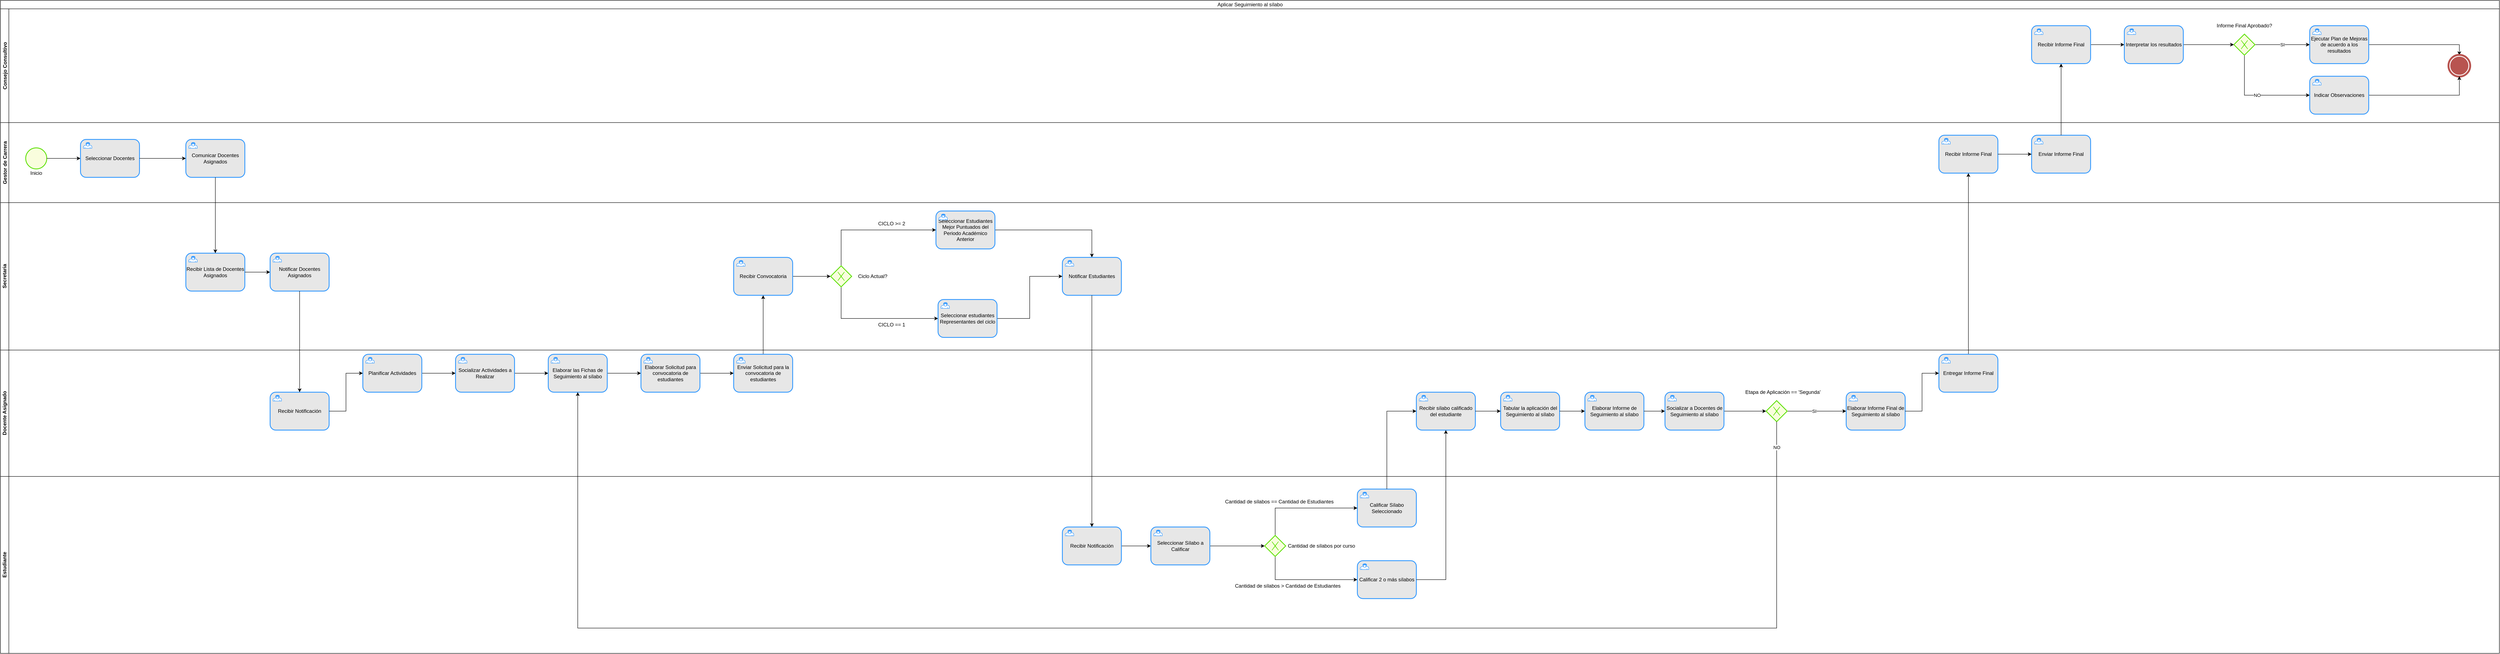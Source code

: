 <mxfile version="13.7.3" type="device"><diagram id="wMS6c1qo7de0cY_xUl5a" name="Seguimiento al sílabo y Plan de mejoras"><mxGraphModel dx="4580" dy="3570" grid="1" gridSize="10" guides="1" tooltips="1" connect="1" arrows="1" fold="1" page="1" pageScale="1" pageWidth="1100" pageHeight="850" math="0" shadow="0"><root><mxCell id="0"/><mxCell id="1" parent="0"/><mxCell id="7j1vXQ3Y-pp646SLvVlO-3" value="&lt;span style=&quot;font-weight: 400&quot;&gt;Aplicar Seguimiento al sílabo&lt;/span&gt;" style="swimlane;html=1;childLayout=stackLayout;resizeParent=1;resizeParentMax=0;horizontal=1;startSize=20;horizontalStack=0;" parent="1" vertex="1"><mxGeometry x="60" y="-40" width="5930" height="1550" as="geometry"/></mxCell><mxCell id="c_c4FFvJyuz6rl3Tw18J-2" value="Consejo Consultivo" style="swimlane;startSize=20;horizontal=0;" vertex="1" parent="7j1vXQ3Y-pp646SLvVlO-3"><mxGeometry y="20" width="5930" height="270" as="geometry"/></mxCell><mxCell id="c_c4FFvJyuz6rl3Tw18J-98" value="Informe Final Aprobado?" style="text;html=1;strokeColor=none;fillColor=none;align=center;verticalAlign=middle;whiteSpace=wrap;rounded=0;" vertex="1" parent="c_c4FFvJyuz6rl3Tw18J-2"><mxGeometry x="5250" y="30" width="150" height="20" as="geometry"/></mxCell><mxCell id="c_c4FFvJyuz6rl3Tw18J-101" value="SI" style="edgeStyle=orthogonalEdgeStyle;rounded=0;orthogonalLoop=1;jettySize=auto;html=1;" edge="1" parent="c_c4FFvJyuz6rl3Tw18J-2" source="c_c4FFvJyuz6rl3Tw18J-96" target="c_c4FFvJyuz6rl3Tw18J-99"><mxGeometry relative="1" as="geometry"/></mxCell><mxCell id="c_c4FFvJyuz6rl3Tw18J-104" value="NO" style="edgeStyle=orthogonalEdgeStyle;rounded=0;orthogonalLoop=1;jettySize=auto;html=1;entryX=0;entryY=0.5;entryDx=0;entryDy=0;" edge="1" parent="c_c4FFvJyuz6rl3Tw18J-2" source="c_c4FFvJyuz6rl3Tw18J-96" target="c_c4FFvJyuz6rl3Tw18J-102"><mxGeometry relative="1" as="geometry"><Array as="points"><mxPoint x="5325" y="205"/></Array></mxGeometry></mxCell><mxCell id="c_c4FFvJyuz6rl3Tw18J-96" value="" style="shape=mxgraph.bpmn.shape;html=1;verticalLabelPosition=bottom;labelBackgroundColor=#ffffff;verticalAlign=top;align=center;perimeter=rhombusPerimeter;background=gateway;outlineConnect=0;outline=none;symbol=exclusiveGw;strokeWidth=2;strokeColor=#60E10B;fillColor=#F9FDDD;" vertex="1" parent="c_c4FFvJyuz6rl3Tw18J-2"><mxGeometry x="5300" y="60" width="50" height="50" as="geometry"/></mxCell><mxCell id="c_c4FFvJyuz6rl3Tw18J-106" style="edgeStyle=orthogonalEdgeStyle;rounded=0;orthogonalLoop=1;jettySize=auto;html=1;entryX=0.5;entryY=0;entryDx=0;entryDy=0;" edge="1" parent="c_c4FFvJyuz6rl3Tw18J-2" source="c_c4FFvJyuz6rl3Tw18J-99" target="7j1vXQ3Y-pp646SLvVlO-154"><mxGeometry relative="1" as="geometry"><Array as="points"><mxPoint x="5835" y="85"/></Array></mxGeometry></mxCell><mxCell id="c_c4FFvJyuz6rl3Tw18J-99" value="Ejecutar Plan de Mejoras de acuerdo a los resultados" style="html=1;whiteSpace=wrap;rounded=1;dropTarget=0;strokeWidth=2;strokeColor=#3399FF;fillColor=#E7E7E7;" vertex="1" parent="c_c4FFvJyuz6rl3Tw18J-2"><mxGeometry x="5480" y="40" width="140" height="90" as="geometry"/></mxCell><mxCell id="c_c4FFvJyuz6rl3Tw18J-100" value="" style="shape=mxgraph.bpmn.user_task;html=1;outlineConnect=0;fontFamily=Helvetica;fontSize=12;fontColor=#000000;align=center;strokeColor=#3399FF;fillColor=#ffffff;" vertex="1" parent="c_c4FFvJyuz6rl3Tw18J-99"><mxGeometry width="20" height="14" relative="1" as="geometry"><mxPoint x="7" y="7" as="offset"/></mxGeometry></mxCell><mxCell id="7j1vXQ3Y-pp646SLvVlO-154" value="" style="shape=mxgraph.bpmn.shape;html=1;verticalLabelPosition=bottom;labelBackgroundColor=#ffffff;verticalAlign=top;align=center;perimeter=ellipsePerimeter;outlineConnect=0;outline=end;symbol=terminate;strokeWidth=2;strokeColor=#B85450;" parent="c_c4FFvJyuz6rl3Tw18J-2" vertex="1"><mxGeometry x="5810" y="110" width="50" height="50" as="geometry"/></mxCell><mxCell id="c_c4FFvJyuz6rl3Tw18J-107" style="edgeStyle=orthogonalEdgeStyle;rounded=0;orthogonalLoop=1;jettySize=auto;html=1;entryX=0.5;entryY=1;entryDx=0;entryDy=0;" edge="1" parent="c_c4FFvJyuz6rl3Tw18J-2" source="c_c4FFvJyuz6rl3Tw18J-102" target="7j1vXQ3Y-pp646SLvVlO-154"><mxGeometry relative="1" as="geometry"/></mxCell><mxCell id="c_c4FFvJyuz6rl3Tw18J-102" value="Indicar Observaciones" style="html=1;whiteSpace=wrap;rounded=1;dropTarget=0;strokeWidth=2;strokeColor=#3399FF;fillColor=#E7E7E7;" vertex="1" parent="c_c4FFvJyuz6rl3Tw18J-2"><mxGeometry x="5480" y="160" width="140" height="90" as="geometry"/></mxCell><mxCell id="c_c4FFvJyuz6rl3Tw18J-103" value="" style="shape=mxgraph.bpmn.user_task;html=1;outlineConnect=0;fontFamily=Helvetica;fontSize=12;fontColor=#000000;align=center;strokeColor=#3399FF;fillColor=#ffffff;" vertex="1" parent="c_c4FFvJyuz6rl3Tw18J-102"><mxGeometry width="20" height="14" relative="1" as="geometry"><mxPoint x="7" y="7" as="offset"/></mxGeometry></mxCell><mxCell id="c_c4FFvJyuz6rl3Tw18J-1" value="Gestor de Carrera" style="swimlane;startSize=20;horizontal=0;" vertex="1" parent="7j1vXQ3Y-pp646SLvVlO-3"><mxGeometry y="290" width="5930" height="190" as="geometry"/></mxCell><mxCell id="c_c4FFvJyuz6rl3Tw18J-84" value="Recibir Informe Final" style="html=1;whiteSpace=wrap;rounded=1;dropTarget=0;strokeWidth=2;strokeColor=#3399FF;fillColor=#E7E7E7;" vertex="1" parent="c_c4FFvJyuz6rl3Tw18J-1"><mxGeometry x="4600" y="30" width="140" height="90" as="geometry"/></mxCell><mxCell id="c_c4FFvJyuz6rl3Tw18J-85" value="" style="shape=mxgraph.bpmn.user_task;html=1;outlineConnect=0;fontFamily=Helvetica;fontSize=12;fontColor=#000000;align=center;strokeColor=#3399FF;fillColor=#ffffff;" vertex="1" parent="c_c4FFvJyuz6rl3Tw18J-84"><mxGeometry width="20" height="14" relative="1" as="geometry"><mxPoint x="7" y="7" as="offset"/></mxGeometry></mxCell><mxCell id="c_c4FFvJyuz6rl3Tw18J-87" value="Enviar Informe Final" style="html=1;whiteSpace=wrap;rounded=1;dropTarget=0;strokeWidth=2;strokeColor=#3399FF;fillColor=#E7E7E7;" vertex="1" parent="c_c4FFvJyuz6rl3Tw18J-1"><mxGeometry x="4820" y="30" width="140" height="90" as="geometry"/></mxCell><mxCell id="c_c4FFvJyuz6rl3Tw18J-88" value="" style="shape=mxgraph.bpmn.user_task;html=1;outlineConnect=0;fontFamily=Helvetica;fontSize=12;fontColor=#000000;align=center;strokeColor=#3399FF;fillColor=#ffffff;" vertex="1" parent="c_c4FFvJyuz6rl3Tw18J-87"><mxGeometry width="20" height="14" relative="1" as="geometry"><mxPoint x="7" y="7" as="offset"/></mxGeometry></mxCell><mxCell id="7j1vXQ3Y-pp646SLvVlO-85" value="Comunicar Docentes Asignados" style="html=1;whiteSpace=wrap;rounded=1;dropTarget=0;strokeWidth=2;strokeColor=#3399FF;fillColor=#E7E7E7;" parent="c_c4FFvJyuz6rl3Tw18J-1" vertex="1"><mxGeometry x="440" y="40" width="140" height="90" as="geometry"/></mxCell><mxCell id="7j1vXQ3Y-pp646SLvVlO-86" value="" style="shape=mxgraph.bpmn.user_task;html=1;outlineConnect=0;fontFamily=Helvetica;fontSize=12;fontColor=#000000;align=center;strokeColor=#3399FF;fillColor=#ffffff;" parent="7j1vXQ3Y-pp646SLvVlO-85" vertex="1"><mxGeometry width="20" height="14" relative="1" as="geometry"><mxPoint x="7" y="7" as="offset"/></mxGeometry></mxCell><mxCell id="7j1vXQ3Y-pp646SLvVlO-58" value="" style="shape=mxgraph.bpmn.shape;html=1;verticalLabelPosition=bottom;labelBackgroundColor=#ffffff;verticalAlign=top;align=center;perimeter=ellipsePerimeter;outlineConnect=0;outline=standard;symbol=general;strokeWidth=2;strokeColor=#60E10B;fillColor=#F9FDDD;" parent="c_c4FFvJyuz6rl3Tw18J-1" vertex="1"><mxGeometry x="60" y="60" width="50" height="50" as="geometry"/></mxCell><mxCell id="7j1vXQ3Y-pp646SLvVlO-84" style="edgeStyle=orthogonalEdgeStyle;rounded=0;orthogonalLoop=1;jettySize=auto;html=1;entryX=0;entryY=0.5;entryDx=0;entryDy=0;" parent="c_c4FFvJyuz6rl3Tw18J-1" source="7j1vXQ3Y-pp646SLvVlO-58" target="7j1vXQ3Y-pp646SLvVlO-82" edge="1"><mxGeometry relative="1" as="geometry"/></mxCell><mxCell id="7j1vXQ3Y-pp646SLvVlO-82" value="Seleccionar Docentes" style="html=1;whiteSpace=wrap;rounded=1;dropTarget=0;strokeWidth=2;strokeColor=#3399FF;fillColor=#E7E7E7;" parent="c_c4FFvJyuz6rl3Tw18J-1" vertex="1"><mxGeometry x="190" y="40" width="140" height="90" as="geometry"/></mxCell><mxCell id="7j1vXQ3Y-pp646SLvVlO-83" value="" style="shape=mxgraph.bpmn.user_task;html=1;outlineConnect=0;fontFamily=Helvetica;fontSize=12;fontColor=#000000;align=center;strokeColor=#3399FF;fillColor=#ffffff;" parent="7j1vXQ3Y-pp646SLvVlO-82" vertex="1"><mxGeometry width="20" height="14" relative="1" as="geometry"><mxPoint x="7" y="7" as="offset"/></mxGeometry></mxCell><mxCell id="7j1vXQ3Y-pp646SLvVlO-61" value="Inicio" style="text;html=1;strokeColor=none;fillColor=none;align=center;verticalAlign=middle;whiteSpace=wrap;rounded=0;" parent="c_c4FFvJyuz6rl3Tw18J-1" vertex="1"><mxGeometry x="35" y="110" width="100" height="20" as="geometry"/></mxCell><mxCell id="7j1vXQ3Y-pp646SLvVlO-87" value="" style="edgeStyle=orthogonalEdgeStyle;rounded=0;orthogonalLoop=1;jettySize=auto;html=1;" parent="c_c4FFvJyuz6rl3Tw18J-1" source="7j1vXQ3Y-pp646SLvVlO-82" target="7j1vXQ3Y-pp646SLvVlO-85" edge="1"><mxGeometry relative="1" as="geometry"/></mxCell><mxCell id="c_c4FFvJyuz6rl3Tw18J-89" value="" style="edgeStyle=orthogonalEdgeStyle;rounded=0;orthogonalLoop=1;jettySize=auto;html=1;" edge="1" parent="c_c4FFvJyuz6rl3Tw18J-1" source="c_c4FFvJyuz6rl3Tw18J-84" target="c_c4FFvJyuz6rl3Tw18J-87"><mxGeometry relative="1" as="geometry"/></mxCell><mxCell id="7j1vXQ3Y-pp646SLvVlO-21" value="Secretaria" style="swimlane;html=1;startSize=20;horizontal=0;" parent="7j1vXQ3Y-pp646SLvVlO-3" vertex="1"><mxGeometry y="480" width="5930" height="350" as="geometry"/></mxCell><mxCell id="c_c4FFvJyuz6rl3Tw18J-32" value="CICLO &amp;gt;= 2" style="text;html=1;strokeColor=none;fillColor=none;align=center;verticalAlign=middle;whiteSpace=wrap;rounded=0;" vertex="1" parent="7j1vXQ3Y-pp646SLvVlO-21"><mxGeometry x="2080" y="40" width="70" height="20" as="geometry"/></mxCell><mxCell id="c_c4FFvJyuz6rl3Tw18J-37" style="edgeStyle=orthogonalEdgeStyle;rounded=0;orthogonalLoop=1;jettySize=auto;html=1;entryX=0.5;entryY=0;entryDx=0;entryDy=0;" edge="1" parent="7j1vXQ3Y-pp646SLvVlO-21" source="c_c4FFvJyuz6rl3Tw18J-25" target="c_c4FFvJyuz6rl3Tw18J-35"><mxGeometry relative="1" as="geometry"/></mxCell><mxCell id="c_c4FFvJyuz6rl3Tw18J-25" value="Seleccionar Estudiantes Mejor Puntuados del Periodo Académico Anterior" style="html=1;whiteSpace=wrap;rounded=1;dropTarget=0;strokeWidth=2;strokeColor=#3399FF;fillColor=#E7E7E7;" vertex="1" parent="7j1vXQ3Y-pp646SLvVlO-21"><mxGeometry x="2220" y="19.86" width="140" height="90" as="geometry"/></mxCell><mxCell id="c_c4FFvJyuz6rl3Tw18J-26" value="" style="shape=mxgraph.bpmn.user_task;html=1;outlineConnect=0;fontFamily=Helvetica;fontSize=12;fontColor=#000000;align=center;strokeColor=#3399FF;fillColor=#ffffff;" vertex="1" parent="c_c4FFvJyuz6rl3Tw18J-25"><mxGeometry width="20" height="14" relative="1" as="geometry"><mxPoint x="7" y="7" as="offset"/></mxGeometry></mxCell><mxCell id="7j1vXQ3Y-pp646SLvVlO-88" value="Recibir Lista de Docentes Asignados" style="html=1;whiteSpace=wrap;rounded=1;dropTarget=0;strokeWidth=2;strokeColor=#3399FF;fillColor=#E7E7E7;" parent="7j1vXQ3Y-pp646SLvVlO-21" vertex="1"><mxGeometry x="440" y="120" width="140" height="90" as="geometry"/></mxCell><mxCell id="7j1vXQ3Y-pp646SLvVlO-89" value="" style="shape=mxgraph.bpmn.user_task;html=1;outlineConnect=0;fontFamily=Helvetica;fontSize=12;fontColor=#000000;align=center;strokeColor=#3399FF;fillColor=#ffffff;" parent="7j1vXQ3Y-pp646SLvVlO-88" vertex="1"><mxGeometry width="20" height="14" relative="1" as="geometry"><mxPoint x="7" y="7" as="offset"/></mxGeometry></mxCell><mxCell id="7j1vXQ3Y-pp646SLvVlO-93" value="" style="edgeStyle=orthogonalEdgeStyle;rounded=0;orthogonalLoop=1;jettySize=auto;html=1;" parent="7j1vXQ3Y-pp646SLvVlO-21" source="7j1vXQ3Y-pp646SLvVlO-88" target="7j1vXQ3Y-pp646SLvVlO-91" edge="1"><mxGeometry relative="1" as="geometry"/></mxCell><mxCell id="7j1vXQ3Y-pp646SLvVlO-91" value="Notificar Docentes Asignados" style="html=1;whiteSpace=wrap;rounded=1;dropTarget=0;strokeWidth=2;strokeColor=#3399FF;fillColor=#E7E7E7;" parent="7j1vXQ3Y-pp646SLvVlO-21" vertex="1"><mxGeometry x="640" y="120" width="140" height="90" as="geometry"/></mxCell><mxCell id="7j1vXQ3Y-pp646SLvVlO-92" value="" style="shape=mxgraph.bpmn.user_task;html=1;outlineConnect=0;fontFamily=Helvetica;fontSize=12;fontColor=#000000;align=center;strokeColor=#3399FF;fillColor=#ffffff;" parent="7j1vXQ3Y-pp646SLvVlO-91" vertex="1"><mxGeometry width="20" height="14" relative="1" as="geometry"><mxPoint x="7" y="7" as="offset"/></mxGeometry></mxCell><mxCell id="c_c4FFvJyuz6rl3Tw18J-24" style="edgeStyle=orthogonalEdgeStyle;rounded=0;orthogonalLoop=1;jettySize=auto;html=1;" edge="1" parent="7j1vXQ3Y-pp646SLvVlO-21" source="c_c4FFvJyuz6rl3Tw18J-20" target="c_c4FFvJyuz6rl3Tw18J-23"><mxGeometry relative="1" as="geometry"/></mxCell><mxCell id="c_c4FFvJyuz6rl3Tw18J-35" value="Notificar Estudiantes" style="html=1;whiteSpace=wrap;rounded=1;dropTarget=0;strokeWidth=2;strokeColor=#3399FF;fillColor=#E7E7E7;" vertex="1" parent="7j1vXQ3Y-pp646SLvVlO-21"><mxGeometry x="2520" y="130" width="140" height="90" as="geometry"/></mxCell><mxCell id="c_c4FFvJyuz6rl3Tw18J-36" value="" style="shape=mxgraph.bpmn.user_task;html=1;outlineConnect=0;fontFamily=Helvetica;fontSize=12;fontColor=#000000;align=center;strokeColor=#3399FF;fillColor=#ffffff;" vertex="1" parent="c_c4FFvJyuz6rl3Tw18J-35"><mxGeometry width="20" height="14" relative="1" as="geometry"><mxPoint x="7" y="7" as="offset"/></mxGeometry></mxCell><mxCell id="c_c4FFvJyuz6rl3Tw18J-20" value="Recibir Convocatoria" style="html=1;whiteSpace=wrap;rounded=1;dropTarget=0;strokeWidth=2;strokeColor=#3399FF;fillColor=#E7E7E7;" vertex="1" parent="7j1vXQ3Y-pp646SLvVlO-21"><mxGeometry x="1740" y="130" width="140" height="90" as="geometry"/></mxCell><mxCell id="c_c4FFvJyuz6rl3Tw18J-21" value="" style="shape=mxgraph.bpmn.user_task;html=1;outlineConnect=0;fontFamily=Helvetica;fontSize=12;fontColor=#000000;align=center;strokeColor=#3399FF;fillColor=#ffffff;" vertex="1" parent="c_c4FFvJyuz6rl3Tw18J-20"><mxGeometry width="20" height="14" relative="1" as="geometry"><mxPoint x="7" y="7" as="offset"/></mxGeometry></mxCell><mxCell id="c_c4FFvJyuz6rl3Tw18J-29" style="edgeStyle=orthogonalEdgeStyle;rounded=0;orthogonalLoop=1;jettySize=auto;html=1;entryX=0;entryY=0.5;entryDx=0;entryDy=0;" edge="1" parent="7j1vXQ3Y-pp646SLvVlO-21" source="c_c4FFvJyuz6rl3Tw18J-23" target="c_c4FFvJyuz6rl3Tw18J-25"><mxGeometry relative="1" as="geometry"><Array as="points"><mxPoint x="1995" y="65"/></Array></mxGeometry></mxCell><mxCell id="c_c4FFvJyuz6rl3Tw18J-31" style="edgeStyle=orthogonalEdgeStyle;rounded=0;orthogonalLoop=1;jettySize=auto;html=1;entryX=0;entryY=0.5;entryDx=0;entryDy=0;" edge="1" parent="7j1vXQ3Y-pp646SLvVlO-21" source="c_c4FFvJyuz6rl3Tw18J-23" target="c_c4FFvJyuz6rl3Tw18J-27"><mxGeometry relative="1" as="geometry"><Array as="points"><mxPoint x="1995" y="275"/></Array></mxGeometry></mxCell><mxCell id="c_c4FFvJyuz6rl3Tw18J-23" value="" style="shape=mxgraph.bpmn.shape;html=1;verticalLabelPosition=bottom;labelBackgroundColor=#ffffff;verticalAlign=top;align=center;perimeter=rhombusPerimeter;background=gateway;outlineConnect=0;outline=none;symbol=exclusiveGw;strokeWidth=2;strokeColor=#60E10B;fillColor=#F9FDDD;" vertex="1" parent="7j1vXQ3Y-pp646SLvVlO-21"><mxGeometry x="1970" y="150" width="50" height="50" as="geometry"/></mxCell><mxCell id="c_c4FFvJyuz6rl3Tw18J-34" value="Ciclo Actual?" style="text;html=1;strokeColor=none;fillColor=none;align=center;verticalAlign=middle;whiteSpace=wrap;rounded=0;" vertex="1" parent="7j1vXQ3Y-pp646SLvVlO-21"><mxGeometry x="2020" y="165" width="100" height="20" as="geometry"/></mxCell><mxCell id="c_c4FFvJyuz6rl3Tw18J-38" style="edgeStyle=orthogonalEdgeStyle;rounded=0;orthogonalLoop=1;jettySize=auto;html=1;entryX=0;entryY=0.5;entryDx=0;entryDy=0;" edge="1" parent="7j1vXQ3Y-pp646SLvVlO-21" source="c_c4FFvJyuz6rl3Tw18J-27" target="c_c4FFvJyuz6rl3Tw18J-35"><mxGeometry relative="1" as="geometry"/></mxCell><mxCell id="c_c4FFvJyuz6rl3Tw18J-27" value="Seleccionar estudiantes Representantes del ciclo" style="html=1;whiteSpace=wrap;rounded=1;dropTarget=0;strokeWidth=2;strokeColor=#3399FF;fillColor=#E7E7E7;" vertex="1" parent="7j1vXQ3Y-pp646SLvVlO-21"><mxGeometry x="2225" y="230" width="140" height="90" as="geometry"/></mxCell><mxCell id="c_c4FFvJyuz6rl3Tw18J-28" value="" style="shape=mxgraph.bpmn.user_task;html=1;outlineConnect=0;fontFamily=Helvetica;fontSize=12;fontColor=#000000;align=center;strokeColor=#3399FF;fillColor=#ffffff;" vertex="1" parent="c_c4FFvJyuz6rl3Tw18J-27"><mxGeometry width="20" height="14" relative="1" as="geometry"><mxPoint x="7" y="7" as="offset"/></mxGeometry></mxCell><mxCell id="c_c4FFvJyuz6rl3Tw18J-33" value="CICLO == 1" style="text;html=1;strokeColor=none;fillColor=none;align=center;verticalAlign=middle;whiteSpace=wrap;rounded=0;" vertex="1" parent="7j1vXQ3Y-pp646SLvVlO-21"><mxGeometry x="2080" y="280" width="70" height="20" as="geometry"/></mxCell><mxCell id="7j1vXQ3Y-pp646SLvVlO-37" value="Docente Asignado" style="swimlane;html=1;startSize=20;horizontal=0;" parent="7j1vXQ3Y-pp646SLvVlO-3" vertex="1"><mxGeometry y="830" width="5930" height="300" as="geometry"/></mxCell><mxCell id="7j1vXQ3Y-pp646SLvVlO-46" style="edgeStyle=none;rounded=0;orthogonalLoop=1;jettySize=auto;html=1;endArrow=classicThin;endFill=1;strokeWidth=2;" parent="7j1vXQ3Y-pp646SLvVlO-37" edge="1"><mxGeometry relative="1" as="geometry"><mxPoint x="1595" y="150" as="sourcePoint"/></mxGeometry></mxCell><mxCell id="7j1vXQ3Y-pp646SLvVlO-47" style="edgeStyle=orthogonalEdgeStyle;rounded=0;orthogonalLoop=1;jettySize=auto;html=1;entryX=0;entryY=0.5;entryDx=0;entryDy=0;strokeWidth=2;" parent="7j1vXQ3Y-pp646SLvVlO-37" edge="1"><mxGeometry relative="1" as="geometry"><mxPoint x="1385" y="150" as="sourcePoint"/></mxGeometry></mxCell><mxCell id="7j1vXQ3Y-pp646SLvVlO-57" style="edgeStyle=orthogonalEdgeStyle;rounded=0;orthogonalLoop=1;jettySize=auto;html=1;strokeWidth=2;" parent="7j1vXQ3Y-pp646SLvVlO-37" edge="1"><mxGeometry relative="1" as="geometry"><mxPoint x="1805" y="150" as="sourcePoint"/></mxGeometry></mxCell><mxCell id="c_c4FFvJyuz6rl3Tw18J-75" value="Etapa de Aplicación == 'Segunda'" style="text;html=1;strokeColor=none;fillColor=none;align=center;verticalAlign=middle;whiteSpace=wrap;rounded=0;" vertex="1" parent="7j1vXQ3Y-pp646SLvVlO-37"><mxGeometry x="4120" y="90" width="220" height="20" as="geometry"/></mxCell><mxCell id="c_c4FFvJyuz6rl3Tw18J-46" value="Tabular la aplicación del Seguimiento al sílabo" style="html=1;whiteSpace=wrap;rounded=1;dropTarget=0;strokeWidth=2;strokeColor=#3399FF;fillColor=#E7E7E7;" vertex="1" parent="7j1vXQ3Y-pp646SLvVlO-37"><mxGeometry x="3560" y="100" width="140" height="90" as="geometry"/></mxCell><mxCell id="c_c4FFvJyuz6rl3Tw18J-47" value="" style="shape=mxgraph.bpmn.user_task;html=1;outlineConnect=0;fontFamily=Helvetica;fontSize=12;fontColor=#000000;align=center;strokeColor=#3399FF;fillColor=#ffffff;" vertex="1" parent="c_c4FFvJyuz6rl3Tw18J-46"><mxGeometry width="20" height="14" relative="1" as="geometry"><mxPoint x="7" y="7" as="offset"/></mxGeometry></mxCell><mxCell id="7j1vXQ3Y-pp646SLvVlO-94" value="Recibir Notificación" style="html=1;whiteSpace=wrap;rounded=1;dropTarget=0;strokeWidth=2;strokeColor=#3399FF;fillColor=#E7E7E7;" parent="7j1vXQ3Y-pp646SLvVlO-37" vertex="1"><mxGeometry x="640" y="100" width="140" height="90" as="geometry"/></mxCell><mxCell id="7j1vXQ3Y-pp646SLvVlO-95" value="" style="shape=mxgraph.bpmn.user_task;html=1;outlineConnect=0;fontFamily=Helvetica;fontSize=12;fontColor=#000000;align=center;strokeColor=#3399FF;fillColor=#ffffff;" parent="7j1vXQ3Y-pp646SLvVlO-94" vertex="1"><mxGeometry width="20" height="14" relative="1" as="geometry"><mxPoint x="7" y="7" as="offset"/></mxGeometry></mxCell><mxCell id="7j1vXQ3Y-pp646SLvVlO-132" value="Recibir sílabo calificado del estudiante" style="html=1;whiteSpace=wrap;rounded=1;dropTarget=0;strokeWidth=2;strokeColor=#3399FF;fillColor=#E7E7E7;" parent="7j1vXQ3Y-pp646SLvVlO-37" vertex="1"><mxGeometry x="3360" y="100" width="140" height="90" as="geometry"/></mxCell><mxCell id="7j1vXQ3Y-pp646SLvVlO-133" value="" style="shape=mxgraph.bpmn.user_task;html=1;outlineConnect=0;fontFamily=Helvetica;fontSize=12;fontColor=#000000;align=center;strokeColor=#3399FF;fillColor=#ffffff;" parent="7j1vXQ3Y-pp646SLvVlO-132" vertex="1"><mxGeometry width="20" height="14" relative="1" as="geometry"><mxPoint x="7" y="7" as="offset"/></mxGeometry></mxCell><mxCell id="c_c4FFvJyuz6rl3Tw18J-48" value="" style="edgeStyle=orthogonalEdgeStyle;rounded=0;orthogonalLoop=1;jettySize=auto;html=1;" edge="1" parent="7j1vXQ3Y-pp646SLvVlO-37" source="7j1vXQ3Y-pp646SLvVlO-132" target="c_c4FFvJyuz6rl3Tw18J-46"><mxGeometry relative="1" as="geometry"/></mxCell><mxCell id="c_c4FFvJyuz6rl3Tw18J-51" value="" style="edgeStyle=orthogonalEdgeStyle;rounded=0;orthogonalLoop=1;jettySize=auto;html=1;" edge="1" parent="7j1vXQ3Y-pp646SLvVlO-37" source="c_c4FFvJyuz6rl3Tw18J-46" target="c_c4FFvJyuz6rl3Tw18J-49"><mxGeometry relative="1" as="geometry"/></mxCell><mxCell id="c_c4FFvJyuz6rl3Tw18J-49" value="Elaborar Informe de Seguimiento al sílabo" style="html=1;whiteSpace=wrap;rounded=1;dropTarget=0;strokeWidth=2;strokeColor=#3399FF;fillColor=#E7E7E7;" vertex="1" parent="7j1vXQ3Y-pp646SLvVlO-37"><mxGeometry x="3760" y="100" width="140" height="90" as="geometry"/></mxCell><mxCell id="c_c4FFvJyuz6rl3Tw18J-50" value="" style="shape=mxgraph.bpmn.user_task;html=1;outlineConnect=0;fontFamily=Helvetica;fontSize=12;fontColor=#000000;align=center;strokeColor=#3399FF;fillColor=#ffffff;" vertex="1" parent="c_c4FFvJyuz6rl3Tw18J-49"><mxGeometry width="20" height="14" relative="1" as="geometry"><mxPoint x="7" y="7" as="offset"/></mxGeometry></mxCell><mxCell id="c_c4FFvJyuz6rl3Tw18J-54" value="" style="edgeStyle=orthogonalEdgeStyle;rounded=0;orthogonalLoop=1;jettySize=auto;html=1;" edge="1" parent="7j1vXQ3Y-pp646SLvVlO-37" source="c_c4FFvJyuz6rl3Tw18J-49" target="c_c4FFvJyuz6rl3Tw18J-52"><mxGeometry relative="1" as="geometry"/></mxCell><mxCell id="c_c4FFvJyuz6rl3Tw18J-74" style="edgeStyle=orthogonalEdgeStyle;rounded=0;orthogonalLoop=1;jettySize=auto;html=1;entryX=0;entryY=0.5;entryDx=0;entryDy=0;" edge="1" parent="7j1vXQ3Y-pp646SLvVlO-37" source="c_c4FFvJyuz6rl3Tw18J-52" target="c_c4FFvJyuz6rl3Tw18J-73"><mxGeometry relative="1" as="geometry"/></mxCell><mxCell id="c_c4FFvJyuz6rl3Tw18J-52" value="Socializar a Docentes de Seguimiento al sílabo" style="html=1;whiteSpace=wrap;rounded=1;dropTarget=0;strokeWidth=2;strokeColor=#3399FF;fillColor=#E7E7E7;" vertex="1" parent="7j1vXQ3Y-pp646SLvVlO-37"><mxGeometry x="3950" y="100" width="140" height="90" as="geometry"/></mxCell><mxCell id="c_c4FFvJyuz6rl3Tw18J-53" value="" style="shape=mxgraph.bpmn.user_task;html=1;outlineConnect=0;fontFamily=Helvetica;fontSize=12;fontColor=#000000;align=center;strokeColor=#3399FF;fillColor=#ffffff;" vertex="1" parent="c_c4FFvJyuz6rl3Tw18J-52"><mxGeometry width="20" height="14" relative="1" as="geometry"><mxPoint x="7" y="7" as="offset"/></mxGeometry></mxCell><mxCell id="c_c4FFvJyuz6rl3Tw18J-79" style="edgeStyle=orthogonalEdgeStyle;rounded=0;orthogonalLoop=1;jettySize=auto;html=1;entryX=0;entryY=0.5;entryDx=0;entryDy=0;" edge="1" parent="7j1vXQ3Y-pp646SLvVlO-37" source="c_c4FFvJyuz6rl3Tw18J-73" target="c_c4FFvJyuz6rl3Tw18J-77"><mxGeometry relative="1" as="geometry"/></mxCell><mxCell id="c_c4FFvJyuz6rl3Tw18J-80" value="SI" style="edgeLabel;html=1;align=center;verticalAlign=middle;resizable=0;points=[];" vertex="1" connectable="0" parent="c_c4FFvJyuz6rl3Tw18J-79"><mxGeometry x="-0.086" relative="1" as="geometry"><mxPoint as="offset"/></mxGeometry></mxCell><mxCell id="c_c4FFvJyuz6rl3Tw18J-73" value="" style="shape=mxgraph.bpmn.shape;html=1;verticalLabelPosition=bottom;labelBackgroundColor=#ffffff;verticalAlign=top;align=center;perimeter=rhombusPerimeter;background=gateway;outlineConnect=0;outline=none;symbol=exclusiveGw;strokeWidth=2;strokeColor=#60E10B;fillColor=#F9FDDD;" vertex="1" parent="7j1vXQ3Y-pp646SLvVlO-37"><mxGeometry x="4190" y="120" width="50" height="50" as="geometry"/></mxCell><mxCell id="c_c4FFvJyuz6rl3Tw18J-77" value="Elaborar Informe Final de Seguimiento al sílabo" style="html=1;whiteSpace=wrap;rounded=1;dropTarget=0;strokeWidth=2;strokeColor=#3399FF;fillColor=#E7E7E7;" vertex="1" parent="7j1vXQ3Y-pp646SLvVlO-37"><mxGeometry x="4380" y="100" width="140" height="90" as="geometry"/></mxCell><mxCell id="c_c4FFvJyuz6rl3Tw18J-78" value="" style="shape=mxgraph.bpmn.user_task;html=1;outlineConnect=0;fontFamily=Helvetica;fontSize=12;fontColor=#000000;align=center;strokeColor=#3399FF;fillColor=#ffffff;" vertex="1" parent="c_c4FFvJyuz6rl3Tw18J-77"><mxGeometry width="20" height="14" relative="1" as="geometry"><mxPoint x="7" y="7" as="offset"/></mxGeometry></mxCell><mxCell id="7j1vXQ3Y-pp646SLvVlO-65" value="Estudiante" style="swimlane;html=1;startSize=20;horizontal=0;" parent="7j1vXQ3Y-pp646SLvVlO-3" vertex="1"><mxGeometry y="1130" width="5930" height="420" as="geometry"/></mxCell><mxCell id="7j1vXQ3Y-pp646SLvVlO-66" style="edgeStyle=orthogonalEdgeStyle;rounded=0;orthogonalLoop=1;jettySize=auto;html=1;entryX=0;entryY=0.5;entryDx=0;entryDy=0;" parent="7j1vXQ3Y-pp646SLvVlO-65" edge="1"><mxGeometry relative="1" as="geometry"><mxPoint x="390" y="105" as="targetPoint"/></mxGeometry></mxCell><mxCell id="c_c4FFvJyuz6rl3Tw18J-43" style="edgeStyle=orthogonalEdgeStyle;rounded=0;orthogonalLoop=1;jettySize=auto;html=1;" edge="1" parent="7j1vXQ3Y-pp646SLvVlO-65" source="c_c4FFvJyuz6rl3Tw18J-40" target="7j1vXQ3Y-pp646SLvVlO-97"><mxGeometry relative="1" as="geometry"/></mxCell><mxCell id="c_c4FFvJyuz6rl3Tw18J-40" value="Recibir Notificación" style="html=1;whiteSpace=wrap;rounded=1;dropTarget=0;strokeWidth=2;strokeColor=#3399FF;fillColor=#E7E7E7;" vertex="1" parent="7j1vXQ3Y-pp646SLvVlO-65"><mxGeometry x="2520" y="120" width="140" height="90" as="geometry"/></mxCell><mxCell id="c_c4FFvJyuz6rl3Tw18J-41" value="" style="shape=mxgraph.bpmn.user_task;html=1;outlineConnect=0;fontFamily=Helvetica;fontSize=12;fontColor=#000000;align=center;strokeColor=#3399FF;fillColor=#ffffff;" vertex="1" parent="c_c4FFvJyuz6rl3Tw18J-40"><mxGeometry width="20" height="14" relative="1" as="geometry"><mxPoint x="7" y="7" as="offset"/></mxGeometry></mxCell><mxCell id="7j1vXQ3Y-pp646SLvVlO-122" style="edgeStyle=orthogonalEdgeStyle;rounded=0;orthogonalLoop=1;jettySize=auto;html=1;" parent="7j1vXQ3Y-pp646SLvVlO-65" source="7j1vXQ3Y-pp646SLvVlO-97" target="7j1vXQ3Y-pp646SLvVlO-121" edge="1"><mxGeometry relative="1" as="geometry"/></mxCell><mxCell id="7j1vXQ3Y-pp646SLvVlO-129" value="Cantidad de sílabos == Cantidad de Estudiantes" style="text;html=1;strokeColor=none;fillColor=none;align=center;verticalAlign=middle;whiteSpace=wrap;rounded=0;" parent="7j1vXQ3Y-pp646SLvVlO-65" vertex="1"><mxGeometry x="2890" y="50" width="290" height="20" as="geometry"/></mxCell><mxCell id="7j1vXQ3Y-pp646SLvVlO-124" value="Calificar Sílabo Seleccionado" style="html=1;whiteSpace=wrap;rounded=1;dropTarget=0;strokeWidth=2;strokeColor=#3399FF;fillColor=#E7E7E7;" parent="7j1vXQ3Y-pp646SLvVlO-65" vertex="1"><mxGeometry x="3220" y="30" width="140" height="90" as="geometry"/></mxCell><mxCell id="7j1vXQ3Y-pp646SLvVlO-125" value="" style="shape=mxgraph.bpmn.user_task;html=1;outlineConnect=0;fontFamily=Helvetica;fontSize=12;fontColor=#000000;align=center;strokeColor=#3399FF;fillColor=#ffffff;" parent="7j1vXQ3Y-pp646SLvVlO-124" vertex="1"><mxGeometry width="20" height="14" relative="1" as="geometry"><mxPoint x="7" y="7" as="offset"/></mxGeometry></mxCell><mxCell id="7j1vXQ3Y-pp646SLvVlO-126" style="edgeStyle=orthogonalEdgeStyle;rounded=0;orthogonalLoop=1;jettySize=auto;html=1;entryX=0;entryY=0.5;entryDx=0;entryDy=0;" parent="7j1vXQ3Y-pp646SLvVlO-65" source="7j1vXQ3Y-pp646SLvVlO-121" target="7j1vXQ3Y-pp646SLvVlO-124" edge="1"><mxGeometry relative="1" as="geometry"><Array as="points"><mxPoint x="3025" y="75"/></Array></mxGeometry></mxCell><mxCell id="7j1vXQ3Y-pp646SLvVlO-130" style="edgeStyle=orthogonalEdgeStyle;rounded=0;orthogonalLoop=1;jettySize=auto;html=1;entryX=0;entryY=0.5;entryDx=0;entryDy=0;" parent="7j1vXQ3Y-pp646SLvVlO-65" source="7j1vXQ3Y-pp646SLvVlO-121" target="7j1vXQ3Y-pp646SLvVlO-127" edge="1"><mxGeometry relative="1" as="geometry"><Array as="points"><mxPoint x="3025" y="245"/></Array></mxGeometry></mxCell><mxCell id="7j1vXQ3Y-pp646SLvVlO-123" value="Cantidad de sílabos por curso" style="text;html=1;strokeColor=none;fillColor=none;align=center;verticalAlign=middle;whiteSpace=wrap;rounded=0;" parent="7j1vXQ3Y-pp646SLvVlO-65" vertex="1"><mxGeometry x="3050" y="155" width="170" height="20" as="geometry"/></mxCell><mxCell id="7j1vXQ3Y-pp646SLvVlO-97" value="Seleccionar Sílabo a Calificar" style="html=1;whiteSpace=wrap;rounded=1;dropTarget=0;strokeWidth=2;strokeColor=#3399FF;fillColor=#E7E7E7;" parent="7j1vXQ3Y-pp646SLvVlO-65" vertex="1"><mxGeometry x="2730" y="120" width="140" height="90" as="geometry"/></mxCell><mxCell id="7j1vXQ3Y-pp646SLvVlO-98" value="" style="shape=mxgraph.bpmn.user_task;html=1;outlineConnect=0;fontFamily=Helvetica;fontSize=12;fontColor=#000000;align=center;strokeColor=#3399FF;fillColor=#ffffff;" parent="7j1vXQ3Y-pp646SLvVlO-97" vertex="1"><mxGeometry width="20" height="14" relative="1" as="geometry"><mxPoint x="7" y="7" as="offset"/></mxGeometry></mxCell><mxCell id="7j1vXQ3Y-pp646SLvVlO-121" value="" style="shape=mxgraph.bpmn.shape;html=1;verticalLabelPosition=bottom;labelBackgroundColor=#ffffff;verticalAlign=top;align=center;perimeter=rhombusPerimeter;background=gateway;outlineConnect=0;outline=none;symbol=exclusiveGw;strokeWidth=2;strokeColor=#60E10B;fillColor=#F9FDDD;" parent="7j1vXQ3Y-pp646SLvVlO-65" vertex="1"><mxGeometry x="3000" y="140" width="50" height="50" as="geometry"/></mxCell><mxCell id="7j1vXQ3Y-pp646SLvVlO-127" value="Calificar 2 o más sílabos" style="html=1;whiteSpace=wrap;rounded=1;dropTarget=0;strokeWidth=2;strokeColor=#3399FF;fillColor=#E7E7E7;" parent="7j1vXQ3Y-pp646SLvVlO-65" vertex="1"><mxGeometry x="3220" y="200" width="140" height="90" as="geometry"/></mxCell><mxCell id="7j1vXQ3Y-pp646SLvVlO-128" value="" style="shape=mxgraph.bpmn.user_task;html=1;outlineConnect=0;fontFamily=Helvetica;fontSize=12;fontColor=#000000;align=center;strokeColor=#3399FF;fillColor=#ffffff;" parent="7j1vXQ3Y-pp646SLvVlO-127" vertex="1"><mxGeometry width="20" height="14" relative="1" as="geometry"><mxPoint x="7" y="7" as="offset"/></mxGeometry></mxCell><mxCell id="7j1vXQ3Y-pp646SLvVlO-131" value="Cantidad de sílabos &amp;gt; Cantidad de Estudiantes" style="text;html=1;strokeColor=none;fillColor=none;align=center;verticalAlign=middle;whiteSpace=wrap;rounded=0;" parent="7j1vXQ3Y-pp646SLvVlO-65" vertex="1"><mxGeometry x="2910" y="250" width="290" height="20" as="geometry"/></mxCell><mxCell id="7j1vXQ3Y-pp646SLvVlO-90" value="" style="edgeStyle=orthogonalEdgeStyle;rounded=0;orthogonalLoop=1;jettySize=auto;html=1;" parent="7j1vXQ3Y-pp646SLvVlO-3" source="7j1vXQ3Y-pp646SLvVlO-85" target="7j1vXQ3Y-pp646SLvVlO-88" edge="1"><mxGeometry relative="1" as="geometry"/></mxCell><mxCell id="7j1vXQ3Y-pp646SLvVlO-96" value="" style="edgeStyle=orthogonalEdgeStyle;rounded=0;orthogonalLoop=1;jettySize=auto;html=1;" parent="7j1vXQ3Y-pp646SLvVlO-3" source="7j1vXQ3Y-pp646SLvVlO-91" target="7j1vXQ3Y-pp646SLvVlO-94" edge="1"><mxGeometry relative="1" as="geometry"/></mxCell><mxCell id="c_c4FFvJyuz6rl3Tw18J-42" value="" style="edgeStyle=orthogonalEdgeStyle;rounded=0;orthogonalLoop=1;jettySize=auto;html=1;" edge="1" parent="7j1vXQ3Y-pp646SLvVlO-3" source="c_c4FFvJyuz6rl3Tw18J-35" target="c_c4FFvJyuz6rl3Tw18J-40"><mxGeometry relative="1" as="geometry"/></mxCell><mxCell id="c_c4FFvJyuz6rl3Tw18J-44" style="edgeStyle=orthogonalEdgeStyle;rounded=0;orthogonalLoop=1;jettySize=auto;html=1;entryX=0;entryY=0.5;entryDx=0;entryDy=0;" edge="1" parent="7j1vXQ3Y-pp646SLvVlO-3" source="7j1vXQ3Y-pp646SLvVlO-124" target="7j1vXQ3Y-pp646SLvVlO-132"><mxGeometry relative="1" as="geometry"/></mxCell><mxCell id="c_c4FFvJyuz6rl3Tw18J-45" style="edgeStyle=orthogonalEdgeStyle;rounded=0;orthogonalLoop=1;jettySize=auto;html=1;entryX=0.5;entryY=1;entryDx=0;entryDy=0;" edge="1" parent="7j1vXQ3Y-pp646SLvVlO-3" source="7j1vXQ3Y-pp646SLvVlO-127" target="7j1vXQ3Y-pp646SLvVlO-132"><mxGeometry relative="1" as="geometry"><Array as="points"><mxPoint x="3430" y="1375"/></Array></mxGeometry></mxCell><mxCell id="c_c4FFvJyuz6rl3Tw18J-9" value="" style="edgeStyle=orthogonalEdgeStyle;rounded=0;orthogonalLoop=1;jettySize=auto;html=1;" edge="1" parent="1" source="c_c4FFvJyuz6rl3Tw18J-4" target="c_c4FFvJyuz6rl3Tw18J-7"><mxGeometry relative="1" as="geometry"/></mxCell><mxCell id="c_c4FFvJyuz6rl3Tw18J-4" value="Planificar Actividades" style="html=1;whiteSpace=wrap;rounded=1;dropTarget=0;strokeWidth=2;strokeColor=#3399FF;fillColor=#E7E7E7;" vertex="1" parent="1"><mxGeometry x="920" y="800" width="140" height="90" as="geometry"/></mxCell><mxCell id="c_c4FFvJyuz6rl3Tw18J-5" value="" style="shape=mxgraph.bpmn.user_task;html=1;outlineConnect=0;fontFamily=Helvetica;fontSize=12;fontColor=#000000;align=center;strokeColor=#3399FF;fillColor=#ffffff;" vertex="1" parent="c_c4FFvJyuz6rl3Tw18J-4"><mxGeometry width="20" height="14" relative="1" as="geometry"><mxPoint x="7" y="7" as="offset"/></mxGeometry></mxCell><mxCell id="c_c4FFvJyuz6rl3Tw18J-6" value="" style="edgeStyle=orthogonalEdgeStyle;rounded=0;orthogonalLoop=1;jettySize=auto;html=1;" edge="1" parent="1" source="7j1vXQ3Y-pp646SLvVlO-94" target="c_c4FFvJyuz6rl3Tw18J-4"><mxGeometry relative="1" as="geometry"/></mxCell><mxCell id="c_c4FFvJyuz6rl3Tw18J-13" value="" style="edgeStyle=orthogonalEdgeStyle;rounded=0;orthogonalLoop=1;jettySize=auto;html=1;" edge="1" parent="1" source="c_c4FFvJyuz6rl3Tw18J-7" target="c_c4FFvJyuz6rl3Tw18J-11"><mxGeometry relative="1" as="geometry"/></mxCell><mxCell id="c_c4FFvJyuz6rl3Tw18J-7" value="Socializar Actividades a Realizar" style="html=1;whiteSpace=wrap;rounded=1;dropTarget=0;strokeWidth=2;strokeColor=#3399FF;fillColor=#E7E7E7;" vertex="1" parent="1"><mxGeometry x="1140" y="800" width="140" height="90" as="geometry"/></mxCell><mxCell id="c_c4FFvJyuz6rl3Tw18J-8" value="" style="shape=mxgraph.bpmn.user_task;html=1;outlineConnect=0;fontFamily=Helvetica;fontSize=12;fontColor=#000000;align=center;strokeColor=#3399FF;fillColor=#ffffff;" vertex="1" parent="c_c4FFvJyuz6rl3Tw18J-7"><mxGeometry width="20" height="14" relative="1" as="geometry"><mxPoint x="7" y="7" as="offset"/></mxGeometry></mxCell><mxCell id="c_c4FFvJyuz6rl3Tw18J-16" value="" style="edgeStyle=orthogonalEdgeStyle;rounded=0;orthogonalLoop=1;jettySize=auto;html=1;" edge="1" parent="1" source="c_c4FFvJyuz6rl3Tw18J-11" target="c_c4FFvJyuz6rl3Tw18J-14"><mxGeometry relative="1" as="geometry"/></mxCell><mxCell id="c_c4FFvJyuz6rl3Tw18J-11" value="Elaborar las Fichas de Seguimiento al sílabo" style="html=1;whiteSpace=wrap;rounded=1;dropTarget=0;strokeWidth=2;strokeColor=#3399FF;fillColor=#E7E7E7;" vertex="1" parent="1"><mxGeometry x="1360" y="800" width="140" height="90" as="geometry"/></mxCell><mxCell id="c_c4FFvJyuz6rl3Tw18J-12" value="" style="shape=mxgraph.bpmn.user_task;html=1;outlineConnect=0;fontFamily=Helvetica;fontSize=12;fontColor=#000000;align=center;strokeColor=#3399FF;fillColor=#ffffff;" vertex="1" parent="c_c4FFvJyuz6rl3Tw18J-11"><mxGeometry width="20" height="14" relative="1" as="geometry"><mxPoint x="7" y="7" as="offset"/></mxGeometry></mxCell><mxCell id="c_c4FFvJyuz6rl3Tw18J-19" value="" style="edgeStyle=orthogonalEdgeStyle;rounded=0;orthogonalLoop=1;jettySize=auto;html=1;" edge="1" parent="1" source="c_c4FFvJyuz6rl3Tw18J-14" target="c_c4FFvJyuz6rl3Tw18J-17"><mxGeometry relative="1" as="geometry"/></mxCell><mxCell id="c_c4FFvJyuz6rl3Tw18J-14" value="Elaborar Solicitud para convocatoria de estudiantes" style="html=1;whiteSpace=wrap;rounded=1;dropTarget=0;strokeWidth=2;strokeColor=#3399FF;fillColor=#E7E7E7;" vertex="1" parent="1"><mxGeometry x="1580" y="800" width="140" height="90" as="geometry"/></mxCell><mxCell id="c_c4FFvJyuz6rl3Tw18J-15" value="" style="shape=mxgraph.bpmn.user_task;html=1;outlineConnect=0;fontFamily=Helvetica;fontSize=12;fontColor=#000000;align=center;strokeColor=#3399FF;fillColor=#ffffff;" vertex="1" parent="c_c4FFvJyuz6rl3Tw18J-14"><mxGeometry width="20" height="14" relative="1" as="geometry"><mxPoint x="7" y="7" as="offset"/></mxGeometry></mxCell><mxCell id="c_c4FFvJyuz6rl3Tw18J-22" value="" style="edgeStyle=orthogonalEdgeStyle;rounded=0;orthogonalLoop=1;jettySize=auto;html=1;" edge="1" parent="1" source="c_c4FFvJyuz6rl3Tw18J-17" target="c_c4FFvJyuz6rl3Tw18J-20"><mxGeometry relative="1" as="geometry"/></mxCell><mxCell id="c_c4FFvJyuz6rl3Tw18J-17" value="Enviar Solicitud para la convocatoria de estudiantes" style="html=1;whiteSpace=wrap;rounded=1;dropTarget=0;strokeWidth=2;strokeColor=#3399FF;fillColor=#E7E7E7;" vertex="1" parent="1"><mxGeometry x="1800" y="800" width="140" height="90" as="geometry"/></mxCell><mxCell id="c_c4FFvJyuz6rl3Tw18J-18" value="" style="shape=mxgraph.bpmn.user_task;html=1;outlineConnect=0;fontFamily=Helvetica;fontSize=12;fontColor=#000000;align=center;strokeColor=#3399FF;fillColor=#ffffff;" vertex="1" parent="c_c4FFvJyuz6rl3Tw18J-17"><mxGeometry width="20" height="14" relative="1" as="geometry"><mxPoint x="7" y="7" as="offset"/></mxGeometry></mxCell><mxCell id="c_c4FFvJyuz6rl3Tw18J-76" value="NO" style="edgeStyle=orthogonalEdgeStyle;rounded=0;orthogonalLoop=1;jettySize=auto;html=1;" edge="1" parent="1" source="c_c4FFvJyuz6rl3Tw18J-73" target="c_c4FFvJyuz6rl3Tw18J-11"><mxGeometry x="-0.969" relative="1" as="geometry"><Array as="points"><mxPoint x="4275" y="1450"/><mxPoint x="1430" y="1450"/></Array><mxPoint as="offset"/></mxGeometry></mxCell><mxCell id="c_c4FFvJyuz6rl3Tw18J-86" style="edgeStyle=orthogonalEdgeStyle;rounded=0;orthogonalLoop=1;jettySize=auto;html=1;" edge="1" parent="1" source="c_c4FFvJyuz6rl3Tw18J-81" target="c_c4FFvJyuz6rl3Tw18J-84"><mxGeometry relative="1" as="geometry"/></mxCell><mxCell id="c_c4FFvJyuz6rl3Tw18J-81" value="Entregar Informe Final" style="html=1;whiteSpace=wrap;rounded=1;dropTarget=0;strokeWidth=2;strokeColor=#3399FF;fillColor=#E7E7E7;" vertex="1" parent="1"><mxGeometry x="4660" y="800" width="140" height="90" as="geometry"/></mxCell><mxCell id="c_c4FFvJyuz6rl3Tw18J-82" value="" style="shape=mxgraph.bpmn.user_task;html=1;outlineConnect=0;fontFamily=Helvetica;fontSize=12;fontColor=#000000;align=center;strokeColor=#3399FF;fillColor=#ffffff;" vertex="1" parent="c_c4FFvJyuz6rl3Tw18J-81"><mxGeometry width="20" height="14" relative="1" as="geometry"><mxPoint x="7" y="7" as="offset"/></mxGeometry></mxCell><mxCell id="c_c4FFvJyuz6rl3Tw18J-83" value="" style="edgeStyle=orthogonalEdgeStyle;rounded=0;orthogonalLoop=1;jettySize=auto;html=1;" edge="1" parent="1" source="c_c4FFvJyuz6rl3Tw18J-77" target="c_c4FFvJyuz6rl3Tw18J-81"><mxGeometry relative="1" as="geometry"/></mxCell><mxCell id="c_c4FFvJyuz6rl3Tw18J-92" value="" style="edgeStyle=orthogonalEdgeStyle;rounded=0;orthogonalLoop=1;jettySize=auto;html=1;" edge="1" parent="1" source="c_c4FFvJyuz6rl3Tw18J-87" target="c_c4FFvJyuz6rl3Tw18J-90"><mxGeometry relative="1" as="geometry"/></mxCell><mxCell id="c_c4FFvJyuz6rl3Tw18J-95" value="" style="edgeStyle=orthogonalEdgeStyle;rounded=0;orthogonalLoop=1;jettySize=auto;html=1;" edge="1" parent="1" source="c_c4FFvJyuz6rl3Tw18J-90" target="c_c4FFvJyuz6rl3Tw18J-93"><mxGeometry relative="1" as="geometry"/></mxCell><mxCell id="c_c4FFvJyuz6rl3Tw18J-90" value="Recibir Informe Final" style="html=1;whiteSpace=wrap;rounded=1;dropTarget=0;strokeWidth=2;strokeColor=#3399FF;fillColor=#E7E7E7;" vertex="1" parent="1"><mxGeometry x="4880" y="20" width="140" height="90" as="geometry"/></mxCell><mxCell id="c_c4FFvJyuz6rl3Tw18J-91" value="" style="shape=mxgraph.bpmn.user_task;html=1;outlineConnect=0;fontFamily=Helvetica;fontSize=12;fontColor=#000000;align=center;strokeColor=#3399FF;fillColor=#ffffff;" vertex="1" parent="c_c4FFvJyuz6rl3Tw18J-90"><mxGeometry width="20" height="14" relative="1" as="geometry"><mxPoint x="7" y="7" as="offset"/></mxGeometry></mxCell><mxCell id="c_c4FFvJyuz6rl3Tw18J-97" style="edgeStyle=orthogonalEdgeStyle;rounded=0;orthogonalLoop=1;jettySize=auto;html=1;entryX=0;entryY=0.5;entryDx=0;entryDy=0;" edge="1" parent="1" source="c_c4FFvJyuz6rl3Tw18J-93" target="c_c4FFvJyuz6rl3Tw18J-96"><mxGeometry relative="1" as="geometry"/></mxCell><mxCell id="c_c4FFvJyuz6rl3Tw18J-93" value="Interpretar los resultados" style="html=1;whiteSpace=wrap;rounded=1;dropTarget=0;strokeWidth=2;strokeColor=#3399FF;fillColor=#E7E7E7;" vertex="1" parent="1"><mxGeometry x="5100" y="20" width="140" height="90" as="geometry"/></mxCell><mxCell id="c_c4FFvJyuz6rl3Tw18J-94" value="" style="shape=mxgraph.bpmn.user_task;html=1;outlineConnect=0;fontFamily=Helvetica;fontSize=12;fontColor=#000000;align=center;strokeColor=#3399FF;fillColor=#ffffff;" vertex="1" parent="c_c4FFvJyuz6rl3Tw18J-93"><mxGeometry width="20" height="14" relative="1" as="geometry"><mxPoint x="7" y="7" as="offset"/></mxGeometry></mxCell></root></mxGraphModel></diagram></mxfile>